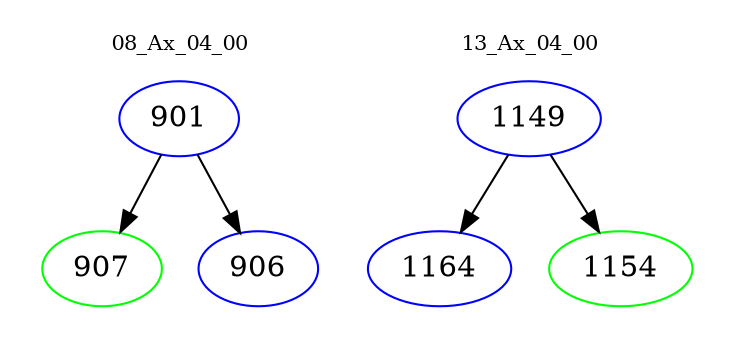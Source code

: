 digraph{
subgraph cluster_0 {
color = white
label = "08_Ax_04_00";
fontsize=10;
T0_901 [label="901", color="blue"]
T0_901 -> T0_907 [color="black"]
T0_907 [label="907", color="green"]
T0_901 -> T0_906 [color="black"]
T0_906 [label="906", color="blue"]
}
subgraph cluster_1 {
color = white
label = "13_Ax_04_00";
fontsize=10;
T1_1149 [label="1149", color="blue"]
T1_1149 -> T1_1164 [color="black"]
T1_1164 [label="1164", color="blue"]
T1_1149 -> T1_1154 [color="black"]
T1_1154 [label="1154", color="green"]
}
}
